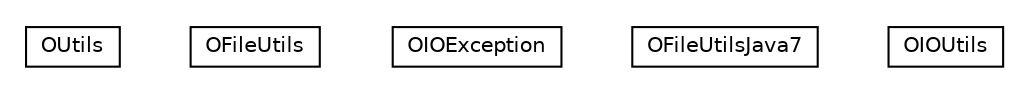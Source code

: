 #!/usr/local/bin/dot
#
# Class diagram 
# Generated by UMLGraph version R5_6-24-gf6e263 (http://www.umlgraph.org/)
#

digraph G {
	edge [fontname="Helvetica",fontsize=10,labelfontname="Helvetica",labelfontsize=10];
	node [fontname="Helvetica",fontsize=10,shape=plaintext];
	nodesep=0.25;
	ranksep=0.5;
	// com.orientechnologies.common.io.OUtils
	c20395 [label=<<table title="com.orientechnologies.common.io.OUtils" border="0" cellborder="1" cellspacing="0" cellpadding="2" port="p" href="./OUtils.html">
		<tr><td><table border="0" cellspacing="0" cellpadding="1">
<tr><td align="center" balign="center"> OUtils </td></tr>
		</table></td></tr>
		</table>>, URL="./OUtils.html", fontname="Helvetica", fontcolor="black", fontsize=10.0];
	// com.orientechnologies.common.io.OFileUtils
	c20396 [label=<<table title="com.orientechnologies.common.io.OFileUtils" border="0" cellborder="1" cellspacing="0" cellpadding="2" port="p" href="./OFileUtils.html">
		<tr><td><table border="0" cellspacing="0" cellpadding="1">
<tr><td align="center" balign="center"> OFileUtils </td></tr>
		</table></td></tr>
		</table>>, URL="./OFileUtils.html", fontname="Helvetica", fontcolor="black", fontsize=10.0];
	// com.orientechnologies.common.io.OIOException
	c20397 [label=<<table title="com.orientechnologies.common.io.OIOException" border="0" cellborder="1" cellspacing="0" cellpadding="2" port="p" href="./OIOException.html">
		<tr><td><table border="0" cellspacing="0" cellpadding="1">
<tr><td align="center" balign="center"> OIOException </td></tr>
		</table></td></tr>
		</table>>, URL="./OIOException.html", fontname="Helvetica", fontcolor="black", fontsize=10.0];
	// com.orientechnologies.common.io.OFileUtilsJava7
	c20398 [label=<<table title="com.orientechnologies.common.io.OFileUtilsJava7" border="0" cellborder="1" cellspacing="0" cellpadding="2" port="p" href="./OFileUtilsJava7.html">
		<tr><td><table border="0" cellspacing="0" cellpadding="1">
<tr><td align="center" balign="center"> OFileUtilsJava7 </td></tr>
		</table></td></tr>
		</table>>, URL="./OFileUtilsJava7.html", fontname="Helvetica", fontcolor="black", fontsize=10.0];
	// com.orientechnologies.common.io.OIOUtils
	c20399 [label=<<table title="com.orientechnologies.common.io.OIOUtils" border="0" cellborder="1" cellspacing="0" cellpadding="2" port="p" href="./OIOUtils.html">
		<tr><td><table border="0" cellspacing="0" cellpadding="1">
<tr><td align="center" balign="center"> OIOUtils </td></tr>
		</table></td></tr>
		</table>>, URL="./OIOUtils.html", fontname="Helvetica", fontcolor="black", fontsize=10.0];
}

